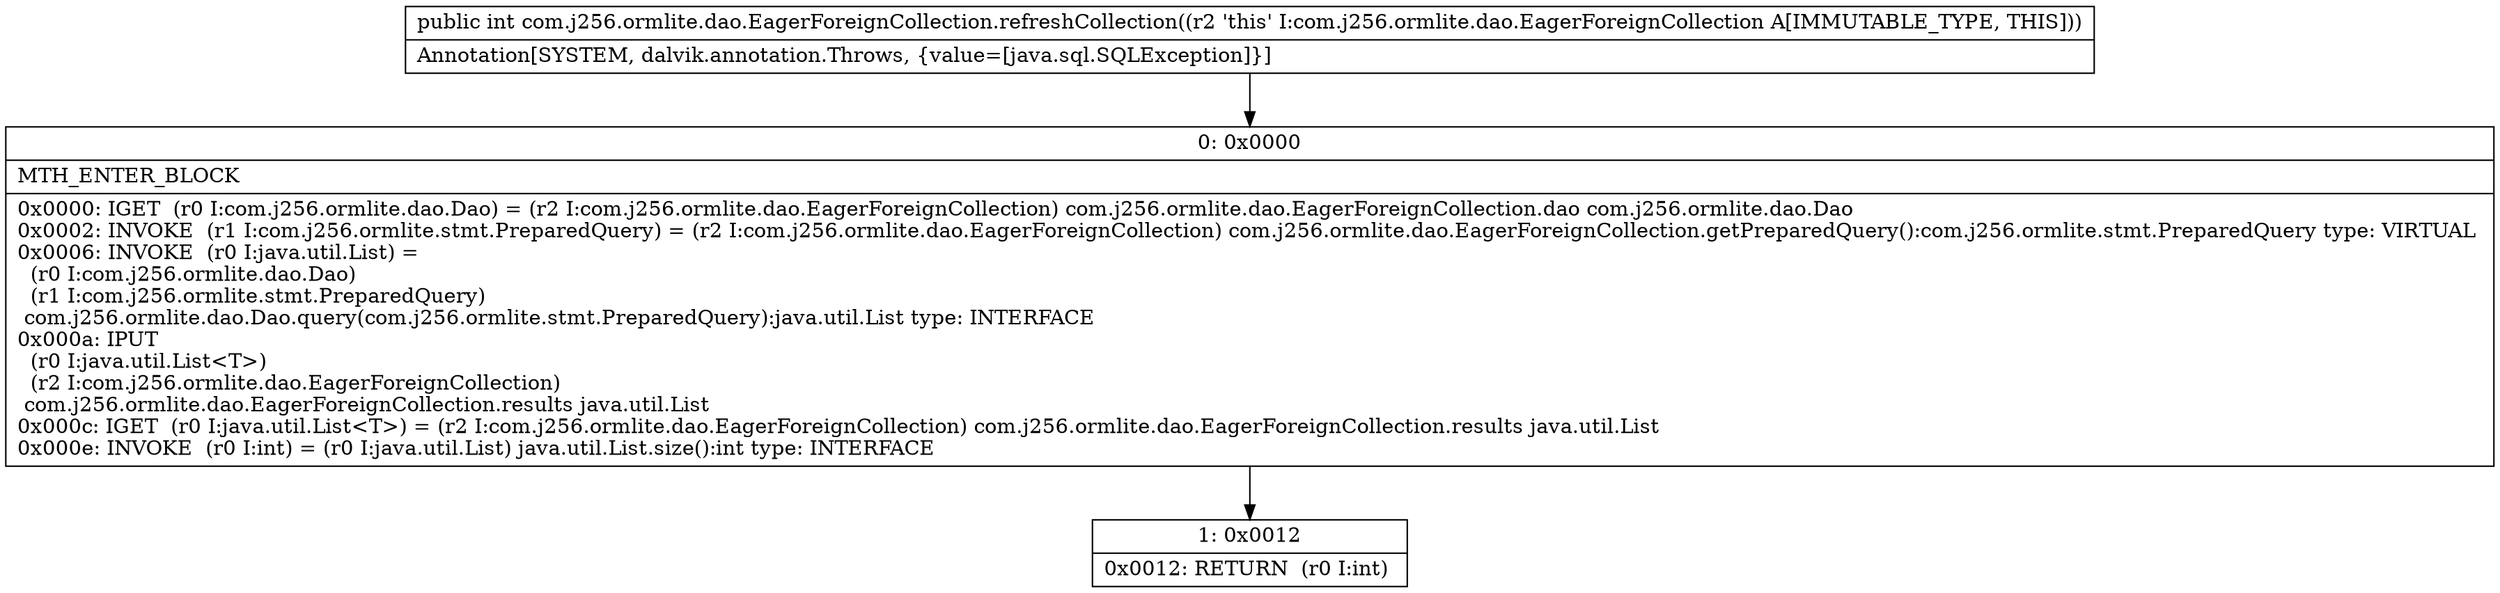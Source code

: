 digraph "CFG forcom.j256.ormlite.dao.EagerForeignCollection.refreshCollection()I" {
Node_0 [shape=record,label="{0\:\ 0x0000|MTH_ENTER_BLOCK\l|0x0000: IGET  (r0 I:com.j256.ormlite.dao.Dao) = (r2 I:com.j256.ormlite.dao.EagerForeignCollection) com.j256.ormlite.dao.EagerForeignCollection.dao com.j256.ormlite.dao.Dao \l0x0002: INVOKE  (r1 I:com.j256.ormlite.stmt.PreparedQuery) = (r2 I:com.j256.ormlite.dao.EagerForeignCollection) com.j256.ormlite.dao.EagerForeignCollection.getPreparedQuery():com.j256.ormlite.stmt.PreparedQuery type: VIRTUAL \l0x0006: INVOKE  (r0 I:java.util.List) = \l  (r0 I:com.j256.ormlite.dao.Dao)\l  (r1 I:com.j256.ormlite.stmt.PreparedQuery)\l com.j256.ormlite.dao.Dao.query(com.j256.ormlite.stmt.PreparedQuery):java.util.List type: INTERFACE \l0x000a: IPUT  \l  (r0 I:java.util.List\<T\>)\l  (r2 I:com.j256.ormlite.dao.EagerForeignCollection)\l com.j256.ormlite.dao.EagerForeignCollection.results java.util.List \l0x000c: IGET  (r0 I:java.util.List\<T\>) = (r2 I:com.j256.ormlite.dao.EagerForeignCollection) com.j256.ormlite.dao.EagerForeignCollection.results java.util.List \l0x000e: INVOKE  (r0 I:int) = (r0 I:java.util.List) java.util.List.size():int type: INTERFACE \l}"];
Node_1 [shape=record,label="{1\:\ 0x0012|0x0012: RETURN  (r0 I:int) \l}"];
MethodNode[shape=record,label="{public int com.j256.ormlite.dao.EagerForeignCollection.refreshCollection((r2 'this' I:com.j256.ormlite.dao.EagerForeignCollection A[IMMUTABLE_TYPE, THIS]))  | Annotation[SYSTEM, dalvik.annotation.Throws, \{value=[java.sql.SQLException]\}]\l}"];
MethodNode -> Node_0;
Node_0 -> Node_1;
}


